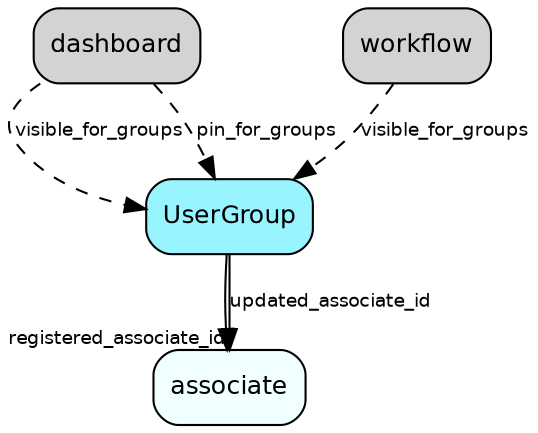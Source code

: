 digraph UserGroup  {
node [shape = box style="rounded, filled" fontname = "Helvetica" fontsize = "12" ]
edge [fontname = "Helvetica" fontsize = "9"]

UserGroup[fillcolor = "cadetblue1"]
associate[fillcolor = "azure1"]
UserGroup -> associate [headlabel = "registered_associate_id"]
UserGroup -> associate [label = "updated_associate_id"]
dashboard -> UserGroup [label = "visible_for_groups" style="dashed"]
dashboard -> UserGroup [label = "pin_for_groups" style="dashed"]
workflow -> UserGroup [label = "visible_for_groups" style="dashed"]
}
